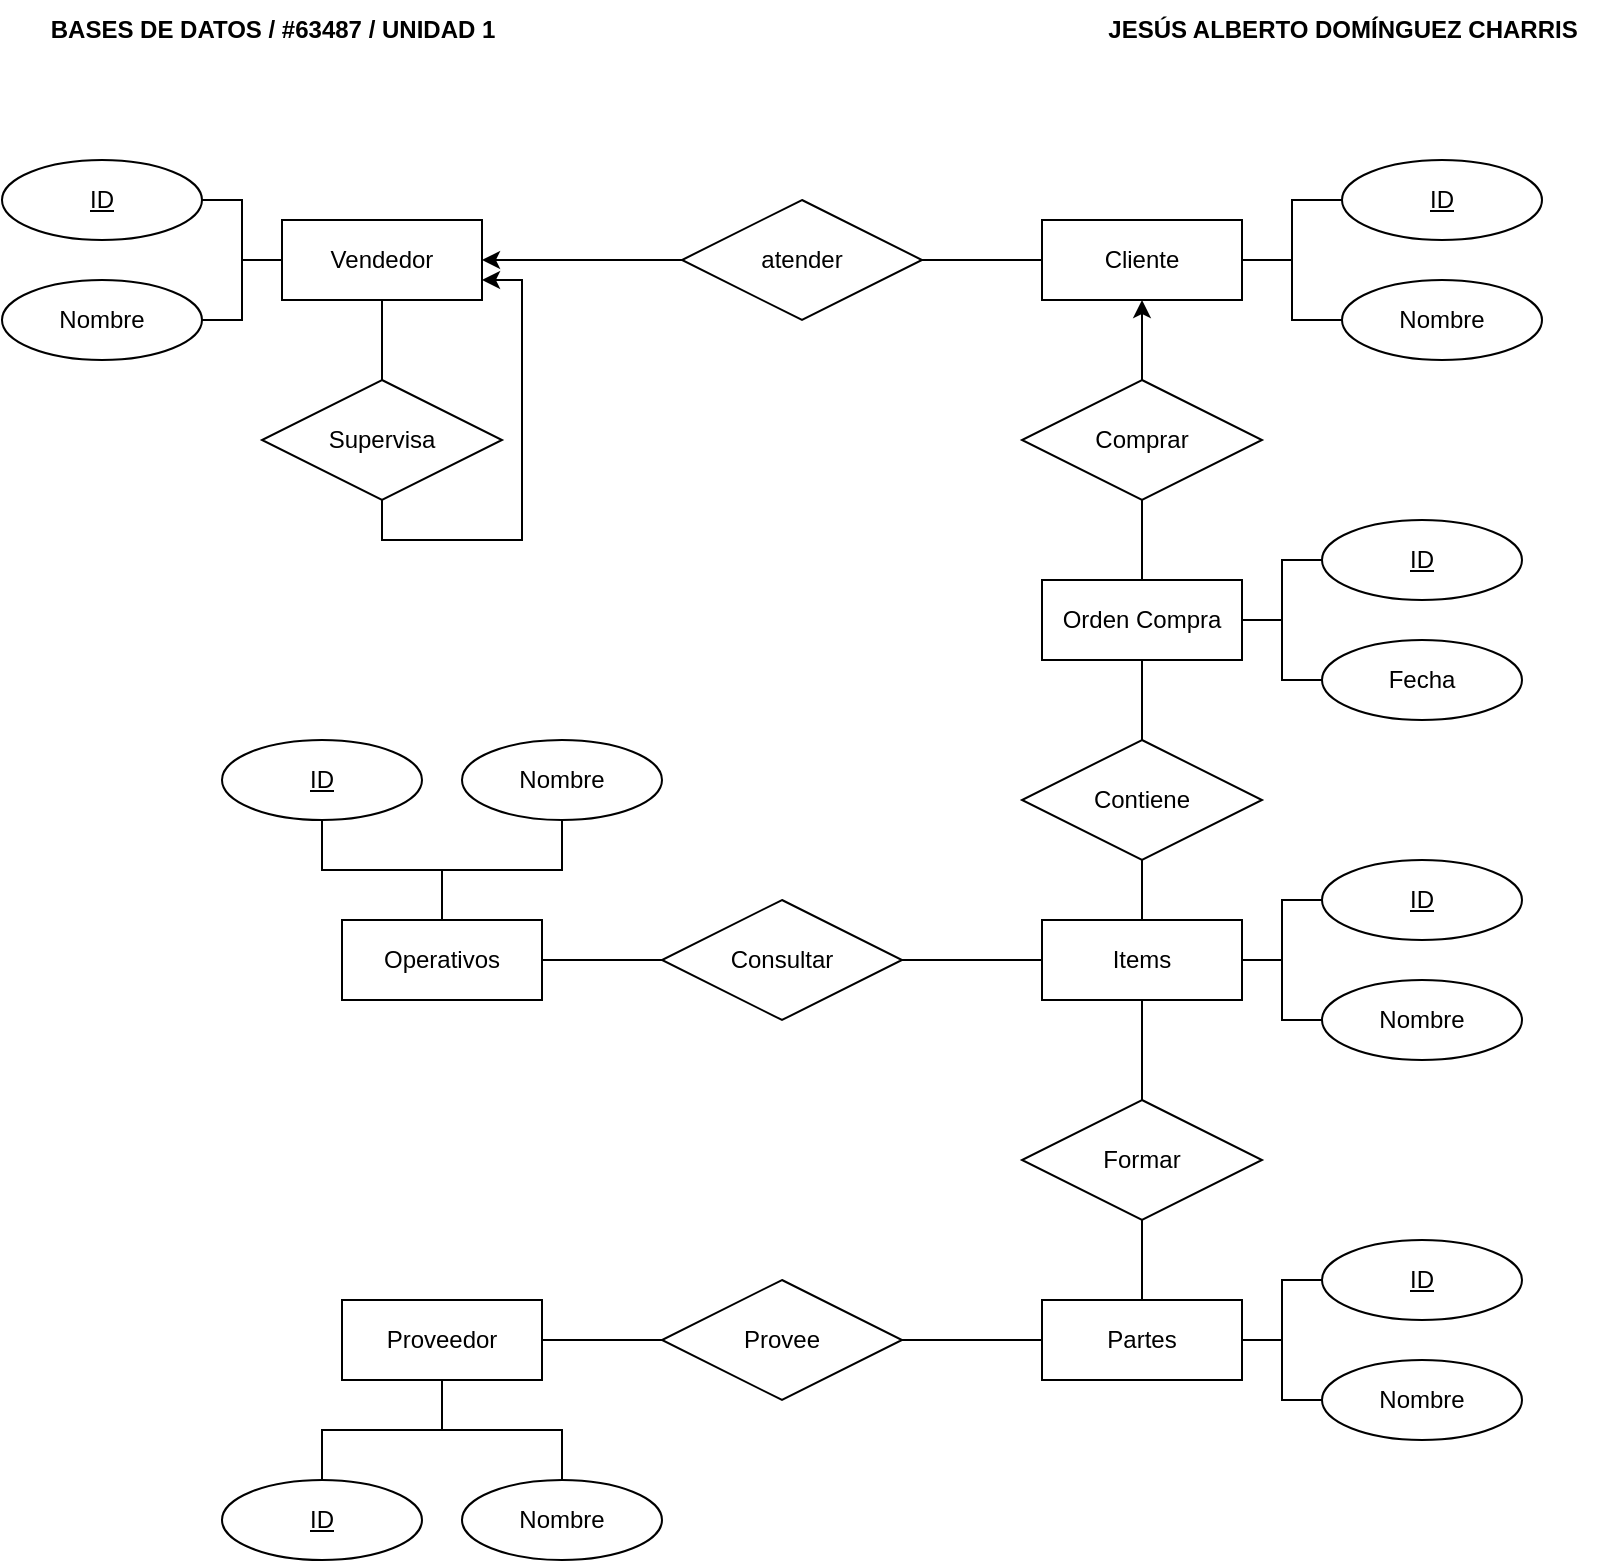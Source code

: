 <mxfile version="21.6.5" type="device">
  <diagram id="R2lEEEUBdFMjLlhIrx00" name="Page-1">
    <mxGraphModel dx="1257" dy="749" grid="1" gridSize="10" guides="1" tooltips="1" connect="1" arrows="1" fold="1" page="1" pageScale="1" pageWidth="850" pageHeight="1100" math="0" shadow="0" extFonts="Permanent Marker^https://fonts.googleapis.com/css?family=Permanent+Marker">
      <root>
        <mxCell id="0" />
        <mxCell id="1" parent="0" />
        <mxCell id="5n9DnabvHOIzad0tQ0xk-1" value="&lt;b&gt;JESÚS ALBERTO DOMÍNGUEZ CHARRIS&lt;/b&gt;" style="text;html=1;align=center;verticalAlign=middle;resizable=0;points=[];autosize=1;strokeColor=none;fillColor=none;" parent="1" vertex="1">
          <mxGeometry x="570" y="30" width="260" height="30" as="geometry" />
        </mxCell>
        <mxCell id="WU8Xq_cLeQHDQ70CtlRt-14" value="&lt;b&gt;BASES DE DATOS / #63487 / UNIDAD 1&lt;/b&gt;" style="text;html=1;align=center;verticalAlign=middle;resizable=0;points=[];autosize=1;strokeColor=none;fillColor=none;" parent="1" vertex="1">
          <mxGeometry x="40" y="30" width="250" height="30" as="geometry" />
        </mxCell>
        <mxCell id="24jpR_3zIdmzBX1YFvze-7" style="edgeStyle=orthogonalEdgeStyle;rounded=0;orthogonalLoop=1;jettySize=auto;html=1;exitX=0.5;exitY=1;exitDx=0;exitDy=0;entryX=0.5;entryY=0;entryDx=0;entryDy=0;endArrow=none;endFill=0;" edge="1" parent="1" source="24jpR_3zIdmzBX1YFvze-1" target="24jpR_3zIdmzBX1YFvze-6">
          <mxGeometry relative="1" as="geometry" />
        </mxCell>
        <mxCell id="24jpR_3zIdmzBX1YFvze-1" value="Vendedor" style="whiteSpace=wrap;html=1;align=center;" vertex="1" parent="1">
          <mxGeometry x="170" y="140" width="100" height="40" as="geometry" />
        </mxCell>
        <mxCell id="24jpR_3zIdmzBX1YFvze-4" style="edgeStyle=orthogonalEdgeStyle;rounded=0;orthogonalLoop=1;jettySize=auto;html=1;exitX=1;exitY=0.5;exitDx=0;exitDy=0;entryX=0;entryY=0.5;entryDx=0;entryDy=0;endArrow=none;endFill=0;" edge="1" parent="1" source="24jpR_3zIdmzBX1YFvze-2" target="24jpR_3zIdmzBX1YFvze-1">
          <mxGeometry relative="1" as="geometry" />
        </mxCell>
        <mxCell id="24jpR_3zIdmzBX1YFvze-2" value="ID" style="ellipse;whiteSpace=wrap;html=1;align=center;fontStyle=4;" vertex="1" parent="1">
          <mxGeometry x="30" y="110" width="100" height="40" as="geometry" />
        </mxCell>
        <mxCell id="24jpR_3zIdmzBX1YFvze-5" style="edgeStyle=orthogonalEdgeStyle;rounded=0;orthogonalLoop=1;jettySize=auto;html=1;exitX=1;exitY=0.5;exitDx=0;exitDy=0;entryX=0;entryY=0.5;entryDx=0;entryDy=0;endArrow=none;endFill=0;" edge="1" parent="1" source="24jpR_3zIdmzBX1YFvze-3" target="24jpR_3zIdmzBX1YFvze-1">
          <mxGeometry relative="1" as="geometry" />
        </mxCell>
        <mxCell id="24jpR_3zIdmzBX1YFvze-3" value="Nombre" style="ellipse;whiteSpace=wrap;html=1;align=center;" vertex="1" parent="1">
          <mxGeometry x="30" y="170" width="100" height="40" as="geometry" />
        </mxCell>
        <mxCell id="24jpR_3zIdmzBX1YFvze-8" style="edgeStyle=orthogonalEdgeStyle;rounded=0;orthogonalLoop=1;jettySize=auto;html=1;exitX=0.5;exitY=1;exitDx=0;exitDy=0;endArrow=classic;endFill=1;" edge="1" parent="1" source="24jpR_3zIdmzBX1YFvze-6">
          <mxGeometry relative="1" as="geometry">
            <mxPoint x="270" y="170" as="targetPoint" />
            <Array as="points">
              <mxPoint x="220" y="300" />
              <mxPoint x="290" y="300" />
              <mxPoint x="290" y="170" />
              <mxPoint x="270" y="170" />
            </Array>
          </mxGeometry>
        </mxCell>
        <mxCell id="24jpR_3zIdmzBX1YFvze-6" value="Supervisa" style="shape=rhombus;perimeter=rhombusPerimeter;whiteSpace=wrap;html=1;align=center;" vertex="1" parent="1">
          <mxGeometry x="160" y="220" width="120" height="60" as="geometry" />
        </mxCell>
        <mxCell id="24jpR_3zIdmzBX1YFvze-14" style="edgeStyle=orthogonalEdgeStyle;rounded=0;orthogonalLoop=1;jettySize=auto;html=1;exitX=1;exitY=0.5;exitDx=0;exitDy=0;entryX=0;entryY=0.5;entryDx=0;entryDy=0;endArrow=none;endFill=0;" edge="1" parent="1" source="24jpR_3zIdmzBX1YFvze-9" target="24jpR_3zIdmzBX1YFvze-11">
          <mxGeometry relative="1" as="geometry" />
        </mxCell>
        <mxCell id="24jpR_3zIdmzBX1YFvze-9" value="Cliente" style="whiteSpace=wrap;html=1;align=center;" vertex="1" parent="1">
          <mxGeometry x="550" y="140" width="100" height="40" as="geometry" />
        </mxCell>
        <mxCell id="24jpR_3zIdmzBX1YFvze-12" style="edgeStyle=orthogonalEdgeStyle;rounded=0;orthogonalLoop=1;jettySize=auto;html=1;exitX=0;exitY=0.5;exitDx=0;exitDy=0;entryX=1;entryY=0.5;entryDx=0;entryDy=0;endArrow=none;endFill=0;" edge="1" parent="1" source="24jpR_3zIdmzBX1YFvze-10" target="24jpR_3zIdmzBX1YFvze-9">
          <mxGeometry relative="1" as="geometry" />
        </mxCell>
        <mxCell id="24jpR_3zIdmzBX1YFvze-10" value="ID" style="ellipse;whiteSpace=wrap;html=1;align=center;fontStyle=4;" vertex="1" parent="1">
          <mxGeometry x="700" y="110" width="100" height="40" as="geometry" />
        </mxCell>
        <mxCell id="24jpR_3zIdmzBX1YFvze-11" value="Nombre" style="ellipse;whiteSpace=wrap;html=1;align=center;" vertex="1" parent="1">
          <mxGeometry x="700" y="170" width="100" height="40" as="geometry" />
        </mxCell>
        <mxCell id="24jpR_3zIdmzBX1YFvze-16" style="edgeStyle=orthogonalEdgeStyle;rounded=0;orthogonalLoop=1;jettySize=auto;html=1;exitX=0;exitY=0.5;exitDx=0;exitDy=0;entryX=1;entryY=0.5;entryDx=0;entryDy=0;" edge="1" parent="1" source="24jpR_3zIdmzBX1YFvze-15" target="24jpR_3zIdmzBX1YFvze-1">
          <mxGeometry relative="1" as="geometry" />
        </mxCell>
        <mxCell id="24jpR_3zIdmzBX1YFvze-17" style="edgeStyle=orthogonalEdgeStyle;rounded=0;orthogonalLoop=1;jettySize=auto;html=1;exitX=1;exitY=0.5;exitDx=0;exitDy=0;entryX=0;entryY=0.5;entryDx=0;entryDy=0;endArrow=none;endFill=0;" edge="1" parent="1" source="24jpR_3zIdmzBX1YFvze-15" target="24jpR_3zIdmzBX1YFvze-9">
          <mxGeometry relative="1" as="geometry" />
        </mxCell>
        <mxCell id="24jpR_3zIdmzBX1YFvze-15" value="atender" style="shape=rhombus;perimeter=rhombusPerimeter;whiteSpace=wrap;html=1;align=center;" vertex="1" parent="1">
          <mxGeometry x="370" y="130" width="120" height="60" as="geometry" />
        </mxCell>
        <mxCell id="24jpR_3zIdmzBX1YFvze-18" value="Orden Compra" style="whiteSpace=wrap;html=1;align=center;" vertex="1" parent="1">
          <mxGeometry x="550" y="320" width="100" height="40" as="geometry" />
        </mxCell>
        <mxCell id="24jpR_3zIdmzBX1YFvze-21" style="edgeStyle=orthogonalEdgeStyle;rounded=0;orthogonalLoop=1;jettySize=auto;html=1;exitX=0;exitY=0.5;exitDx=0;exitDy=0;entryX=1;entryY=0.5;entryDx=0;entryDy=0;endArrow=none;endFill=0;" edge="1" parent="1" source="24jpR_3zIdmzBX1YFvze-19" target="24jpR_3zIdmzBX1YFvze-18">
          <mxGeometry relative="1" as="geometry" />
        </mxCell>
        <mxCell id="24jpR_3zIdmzBX1YFvze-19" value="ID" style="ellipse;whiteSpace=wrap;html=1;align=center;fontStyle=4;" vertex="1" parent="1">
          <mxGeometry x="690" y="290" width="100" height="40" as="geometry" />
        </mxCell>
        <mxCell id="24jpR_3zIdmzBX1YFvze-23" style="edgeStyle=orthogonalEdgeStyle;rounded=0;orthogonalLoop=1;jettySize=auto;html=1;exitX=0;exitY=0.5;exitDx=0;exitDy=0;entryX=1;entryY=0.5;entryDx=0;entryDy=0;endArrow=none;endFill=0;" edge="1" parent="1" source="24jpR_3zIdmzBX1YFvze-20" target="24jpR_3zIdmzBX1YFvze-18">
          <mxGeometry relative="1" as="geometry" />
        </mxCell>
        <mxCell id="24jpR_3zIdmzBX1YFvze-20" value="Fecha" style="ellipse;whiteSpace=wrap;html=1;align=center;" vertex="1" parent="1">
          <mxGeometry x="690" y="350" width="100" height="40" as="geometry" />
        </mxCell>
        <mxCell id="24jpR_3zIdmzBX1YFvze-25" style="edgeStyle=orthogonalEdgeStyle;rounded=0;orthogonalLoop=1;jettySize=auto;html=1;exitX=0.5;exitY=0;exitDx=0;exitDy=0;entryX=0.5;entryY=1;entryDx=0;entryDy=0;" edge="1" parent="1" source="24jpR_3zIdmzBX1YFvze-24" target="24jpR_3zIdmzBX1YFvze-9">
          <mxGeometry relative="1" as="geometry" />
        </mxCell>
        <mxCell id="24jpR_3zIdmzBX1YFvze-26" style="edgeStyle=orthogonalEdgeStyle;rounded=0;orthogonalLoop=1;jettySize=auto;html=1;exitX=0.5;exitY=1;exitDx=0;exitDy=0;entryX=0.5;entryY=0;entryDx=0;entryDy=0;endArrow=none;endFill=0;" edge="1" parent="1" source="24jpR_3zIdmzBX1YFvze-24" target="24jpR_3zIdmzBX1YFvze-18">
          <mxGeometry relative="1" as="geometry" />
        </mxCell>
        <mxCell id="24jpR_3zIdmzBX1YFvze-24" value="Comprar" style="shape=rhombus;perimeter=rhombusPerimeter;whiteSpace=wrap;html=1;align=center;" vertex="1" parent="1">
          <mxGeometry x="540" y="220" width="120" height="60" as="geometry" />
        </mxCell>
        <mxCell id="24jpR_3zIdmzBX1YFvze-48" style="edgeStyle=orthogonalEdgeStyle;rounded=0;orthogonalLoop=1;jettySize=auto;html=1;exitX=0.5;exitY=1;exitDx=0;exitDy=0;entryX=0.5;entryY=0;entryDx=0;entryDy=0;endArrow=none;endFill=0;" edge="1" parent="1" source="24jpR_3zIdmzBX1YFvze-27" target="24jpR_3zIdmzBX1YFvze-47">
          <mxGeometry relative="1" as="geometry" />
        </mxCell>
        <mxCell id="24jpR_3zIdmzBX1YFvze-27" value="Items" style="whiteSpace=wrap;html=1;align=center;" vertex="1" parent="1">
          <mxGeometry x="550" y="490" width="100" height="40" as="geometry" />
        </mxCell>
        <mxCell id="24jpR_3zIdmzBX1YFvze-31" style="edgeStyle=orthogonalEdgeStyle;rounded=0;orthogonalLoop=1;jettySize=auto;html=1;exitX=0;exitY=0.5;exitDx=0;exitDy=0;entryX=1;entryY=0.5;entryDx=0;entryDy=0;endArrow=none;endFill=0;" edge="1" parent="1" source="24jpR_3zIdmzBX1YFvze-28" target="24jpR_3zIdmzBX1YFvze-27">
          <mxGeometry relative="1" as="geometry" />
        </mxCell>
        <mxCell id="24jpR_3zIdmzBX1YFvze-28" value="ID" style="ellipse;whiteSpace=wrap;html=1;align=center;fontStyle=4;" vertex="1" parent="1">
          <mxGeometry x="690" y="460" width="100" height="40" as="geometry" />
        </mxCell>
        <mxCell id="24jpR_3zIdmzBX1YFvze-32" style="edgeStyle=orthogonalEdgeStyle;rounded=0;orthogonalLoop=1;jettySize=auto;html=1;exitX=0;exitY=0.5;exitDx=0;exitDy=0;entryX=1;entryY=0.5;entryDx=0;entryDy=0;endArrow=none;endFill=0;" edge="1" parent="1" source="24jpR_3zIdmzBX1YFvze-29" target="24jpR_3zIdmzBX1YFvze-27">
          <mxGeometry relative="1" as="geometry" />
        </mxCell>
        <mxCell id="24jpR_3zIdmzBX1YFvze-29" value="Nombre" style="ellipse;whiteSpace=wrap;html=1;align=center;" vertex="1" parent="1">
          <mxGeometry x="690" y="520" width="100" height="40" as="geometry" />
        </mxCell>
        <mxCell id="24jpR_3zIdmzBX1YFvze-34" style="edgeStyle=orthogonalEdgeStyle;rounded=0;orthogonalLoop=1;jettySize=auto;html=1;exitX=0.5;exitY=0;exitDx=0;exitDy=0;entryX=0.5;entryY=1;entryDx=0;entryDy=0;endArrow=none;endFill=0;" edge="1" parent="1" source="24jpR_3zIdmzBX1YFvze-33" target="24jpR_3zIdmzBX1YFvze-18">
          <mxGeometry relative="1" as="geometry" />
        </mxCell>
        <mxCell id="24jpR_3zIdmzBX1YFvze-35" style="edgeStyle=orthogonalEdgeStyle;rounded=0;orthogonalLoop=1;jettySize=auto;html=1;exitX=0.5;exitY=1;exitDx=0;exitDy=0;entryX=0.5;entryY=0;entryDx=0;entryDy=0;endArrow=none;endFill=0;" edge="1" parent="1" source="24jpR_3zIdmzBX1YFvze-33" target="24jpR_3zIdmzBX1YFvze-27">
          <mxGeometry relative="1" as="geometry" />
        </mxCell>
        <mxCell id="24jpR_3zIdmzBX1YFvze-33" value="Contiene" style="shape=rhombus;perimeter=rhombusPerimeter;whiteSpace=wrap;html=1;align=center;" vertex="1" parent="1">
          <mxGeometry x="540" y="400" width="120" height="60" as="geometry" />
        </mxCell>
        <mxCell id="24jpR_3zIdmzBX1YFvze-43" style="edgeStyle=orthogonalEdgeStyle;rounded=0;orthogonalLoop=1;jettySize=auto;html=1;exitX=1;exitY=0.5;exitDx=0;exitDy=0;entryX=0;entryY=0.5;entryDx=0;entryDy=0;endArrow=none;endFill=0;" edge="1" parent="1" source="24jpR_3zIdmzBX1YFvze-36" target="24jpR_3zIdmzBX1YFvze-27">
          <mxGeometry relative="1" as="geometry" />
        </mxCell>
        <mxCell id="24jpR_3zIdmzBX1YFvze-36" value="Consultar" style="shape=rhombus;perimeter=rhombusPerimeter;whiteSpace=wrap;html=1;align=center;" vertex="1" parent="1">
          <mxGeometry x="360" y="480" width="120" height="60" as="geometry" />
        </mxCell>
        <mxCell id="24jpR_3zIdmzBX1YFvze-42" style="edgeStyle=orthogonalEdgeStyle;rounded=0;orthogonalLoop=1;jettySize=auto;html=1;exitX=1;exitY=0.5;exitDx=0;exitDy=0;entryX=0;entryY=0.5;entryDx=0;entryDy=0;endArrow=none;endFill=0;" edge="1" parent="1" source="24jpR_3zIdmzBX1YFvze-37" target="24jpR_3zIdmzBX1YFvze-36">
          <mxGeometry relative="1" as="geometry" />
        </mxCell>
        <mxCell id="24jpR_3zIdmzBX1YFvze-37" value="Operativos" style="whiteSpace=wrap;html=1;align=center;" vertex="1" parent="1">
          <mxGeometry x="200" y="490" width="100" height="40" as="geometry" />
        </mxCell>
        <mxCell id="24jpR_3zIdmzBX1YFvze-40" style="edgeStyle=orthogonalEdgeStyle;rounded=0;orthogonalLoop=1;jettySize=auto;html=1;exitX=0.5;exitY=1;exitDx=0;exitDy=0;entryX=0.5;entryY=0;entryDx=0;entryDy=0;endArrow=none;endFill=0;" edge="1" parent="1" source="24jpR_3zIdmzBX1YFvze-38" target="24jpR_3zIdmzBX1YFvze-37">
          <mxGeometry relative="1" as="geometry" />
        </mxCell>
        <mxCell id="24jpR_3zIdmzBX1YFvze-38" value="ID" style="ellipse;whiteSpace=wrap;html=1;align=center;fontStyle=4;" vertex="1" parent="1">
          <mxGeometry x="140" y="400" width="100" height="40" as="geometry" />
        </mxCell>
        <mxCell id="24jpR_3zIdmzBX1YFvze-41" style="edgeStyle=orthogonalEdgeStyle;rounded=0;orthogonalLoop=1;jettySize=auto;html=1;exitX=0.5;exitY=1;exitDx=0;exitDy=0;entryX=0.5;entryY=0;entryDx=0;entryDy=0;endArrow=none;endFill=0;" edge="1" parent="1" source="24jpR_3zIdmzBX1YFvze-39" target="24jpR_3zIdmzBX1YFvze-37">
          <mxGeometry relative="1" as="geometry" />
        </mxCell>
        <mxCell id="24jpR_3zIdmzBX1YFvze-39" value="Nombre" style="ellipse;whiteSpace=wrap;html=1;align=center;" vertex="1" parent="1">
          <mxGeometry x="260" y="400" width="100" height="40" as="geometry" />
        </mxCell>
        <mxCell id="24jpR_3zIdmzBX1YFvze-50" style="edgeStyle=orthogonalEdgeStyle;rounded=0;orthogonalLoop=1;jettySize=auto;html=1;exitX=1;exitY=0.5;exitDx=0;exitDy=0;entryX=0;entryY=0.5;entryDx=0;entryDy=0;endArrow=none;endFill=0;" edge="1" parent="1" source="24jpR_3zIdmzBX1YFvze-44" target="24jpR_3zIdmzBX1YFvze-45">
          <mxGeometry relative="1" as="geometry" />
        </mxCell>
        <mxCell id="24jpR_3zIdmzBX1YFvze-51" style="edgeStyle=orthogonalEdgeStyle;rounded=0;orthogonalLoop=1;jettySize=auto;html=1;exitX=1;exitY=0.5;exitDx=0;exitDy=0;entryX=0;entryY=0.5;entryDx=0;entryDy=0;endArrow=none;endFill=0;" edge="1" parent="1" source="24jpR_3zIdmzBX1YFvze-44" target="24jpR_3zIdmzBX1YFvze-46">
          <mxGeometry relative="1" as="geometry" />
        </mxCell>
        <mxCell id="24jpR_3zIdmzBX1YFvze-55" style="edgeStyle=orthogonalEdgeStyle;rounded=0;orthogonalLoop=1;jettySize=auto;html=1;exitX=0;exitY=0.5;exitDx=0;exitDy=0;entryX=1;entryY=0.5;entryDx=0;entryDy=0;endArrow=none;endFill=0;" edge="1" parent="1" source="24jpR_3zIdmzBX1YFvze-44" target="24jpR_3zIdmzBX1YFvze-52">
          <mxGeometry relative="1" as="geometry" />
        </mxCell>
        <mxCell id="24jpR_3zIdmzBX1YFvze-44" value="Partes" style="whiteSpace=wrap;html=1;align=center;" vertex="1" parent="1">
          <mxGeometry x="550" y="680" width="100" height="40" as="geometry" />
        </mxCell>
        <mxCell id="24jpR_3zIdmzBX1YFvze-45" value="ID" style="ellipse;whiteSpace=wrap;html=1;align=center;fontStyle=4;" vertex="1" parent="1">
          <mxGeometry x="690" y="650" width="100" height="40" as="geometry" />
        </mxCell>
        <mxCell id="24jpR_3zIdmzBX1YFvze-46" value="Nombre" style="ellipse;whiteSpace=wrap;html=1;align=center;" vertex="1" parent="1">
          <mxGeometry x="690" y="710" width="100" height="40" as="geometry" />
        </mxCell>
        <mxCell id="24jpR_3zIdmzBX1YFvze-49" style="edgeStyle=orthogonalEdgeStyle;rounded=0;orthogonalLoop=1;jettySize=auto;html=1;exitX=0.5;exitY=1;exitDx=0;exitDy=0;endArrow=none;endFill=0;" edge="1" parent="1" source="24jpR_3zIdmzBX1YFvze-47" target="24jpR_3zIdmzBX1YFvze-44">
          <mxGeometry relative="1" as="geometry" />
        </mxCell>
        <mxCell id="24jpR_3zIdmzBX1YFvze-47" value="Formar" style="shape=rhombus;perimeter=rhombusPerimeter;whiteSpace=wrap;html=1;align=center;" vertex="1" parent="1">
          <mxGeometry x="540" y="580" width="120" height="60" as="geometry" />
        </mxCell>
        <mxCell id="24jpR_3zIdmzBX1YFvze-54" style="edgeStyle=orthogonalEdgeStyle;rounded=0;orthogonalLoop=1;jettySize=auto;html=1;exitX=0;exitY=0.5;exitDx=0;exitDy=0;entryX=1;entryY=0.5;entryDx=0;entryDy=0;endArrow=none;endFill=0;" edge="1" parent="1" source="24jpR_3zIdmzBX1YFvze-52" target="24jpR_3zIdmzBX1YFvze-53">
          <mxGeometry relative="1" as="geometry" />
        </mxCell>
        <mxCell id="24jpR_3zIdmzBX1YFvze-52" value="Provee" style="shape=rhombus;perimeter=rhombusPerimeter;whiteSpace=wrap;html=1;align=center;" vertex="1" parent="1">
          <mxGeometry x="360" y="670" width="120" height="60" as="geometry" />
        </mxCell>
        <mxCell id="24jpR_3zIdmzBX1YFvze-59" style="edgeStyle=orthogonalEdgeStyle;rounded=0;orthogonalLoop=1;jettySize=auto;html=1;exitX=0.5;exitY=1;exitDx=0;exitDy=0;entryX=0.5;entryY=0;entryDx=0;entryDy=0;endArrow=none;endFill=0;" edge="1" parent="1" source="24jpR_3zIdmzBX1YFvze-53" target="24jpR_3zIdmzBX1YFvze-57">
          <mxGeometry relative="1" as="geometry" />
        </mxCell>
        <mxCell id="24jpR_3zIdmzBX1YFvze-53" value="Proveedor" style="whiteSpace=wrap;html=1;align=center;" vertex="1" parent="1">
          <mxGeometry x="200" y="680" width="100" height="40" as="geometry" />
        </mxCell>
        <mxCell id="24jpR_3zIdmzBX1YFvze-58" style="edgeStyle=orthogonalEdgeStyle;rounded=0;orthogonalLoop=1;jettySize=auto;html=1;exitX=0.5;exitY=0;exitDx=0;exitDy=0;entryX=0.5;entryY=1;entryDx=0;entryDy=0;endArrow=none;endFill=0;" edge="1" parent="1" source="24jpR_3zIdmzBX1YFvze-56" target="24jpR_3zIdmzBX1YFvze-53">
          <mxGeometry relative="1" as="geometry" />
        </mxCell>
        <mxCell id="24jpR_3zIdmzBX1YFvze-56" value="ID" style="ellipse;whiteSpace=wrap;html=1;align=center;fontStyle=4;" vertex="1" parent="1">
          <mxGeometry x="140" y="770" width="100" height="40" as="geometry" />
        </mxCell>
        <mxCell id="24jpR_3zIdmzBX1YFvze-57" value="Nombre" style="ellipse;whiteSpace=wrap;html=1;align=center;" vertex="1" parent="1">
          <mxGeometry x="260" y="770" width="100" height="40" as="geometry" />
        </mxCell>
      </root>
    </mxGraphModel>
  </diagram>
</mxfile>
